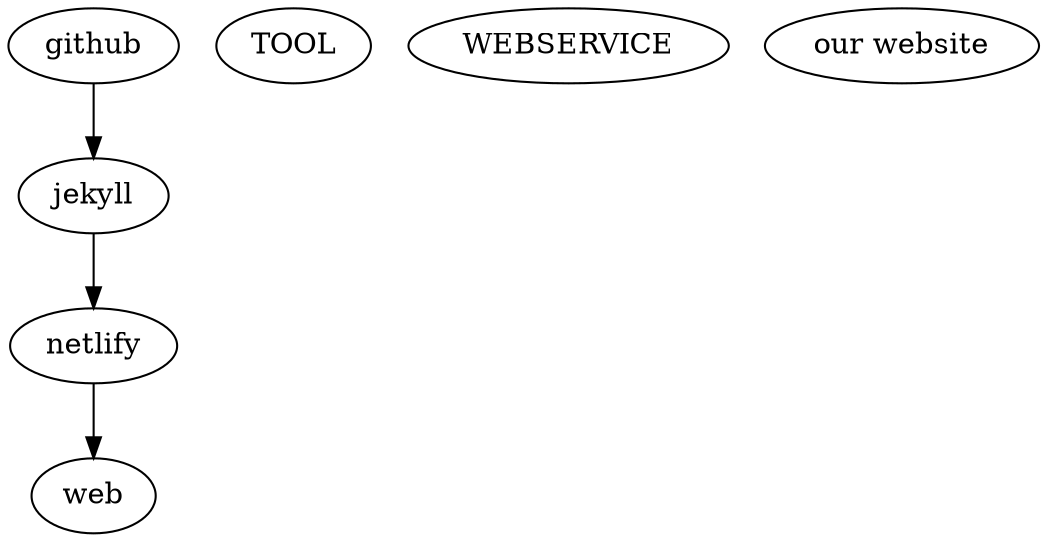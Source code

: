 
digraph G {

github TOOL;
netlify WEBSERVICE;
jekyll TOOL;
github->jekyll DATA[label="md files"];
jekyll->netlify DATA [label="rendered website"];
netlify->web DATA[label="our website"];

}
